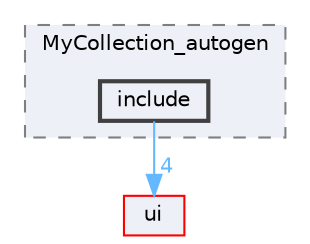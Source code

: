digraph "include"
{
 // LATEX_PDF_SIZE
  bgcolor="transparent";
  edge [fontname=Helvetica,fontsize=10,labelfontname=Helvetica,labelfontsize=10];
  node [fontname=Helvetica,fontsize=10,shape=box,height=0.2,width=0.4];
  compound=true
  subgraph clusterdir_9df1af6f5faef66ca89c7be493e3c61d {
    graph [ bgcolor="#edf0f7", pencolor="grey50", label="MyCollection_autogen", fontname=Helvetica,fontsize=10 style="filled,dashed", URL="dir_9df1af6f5faef66ca89c7be493e3c61d.html",tooltip=""]
  dir_6fb2120a38c92f248bb886fc909a8392 [label="include", fillcolor="#edf0f7", color="grey25", style="filled,bold", URL="dir_6fb2120a38c92f248bb886fc909a8392.html",tooltip=""];
  }
  dir_1788f8309b1a812dcb800a185471cf6c [label="ui", fillcolor="#edf0f7", color="red", style="filled", URL="dir_1788f8309b1a812dcb800a185471cf6c.html",tooltip=""];
  dir_6fb2120a38c92f248bb886fc909a8392->dir_1788f8309b1a812dcb800a185471cf6c [headlabel="4", labeldistance=1.5 headhref="dir_000146_000351.html" href="dir_000146_000351.html" color="steelblue1" fontcolor="steelblue1"];
}
